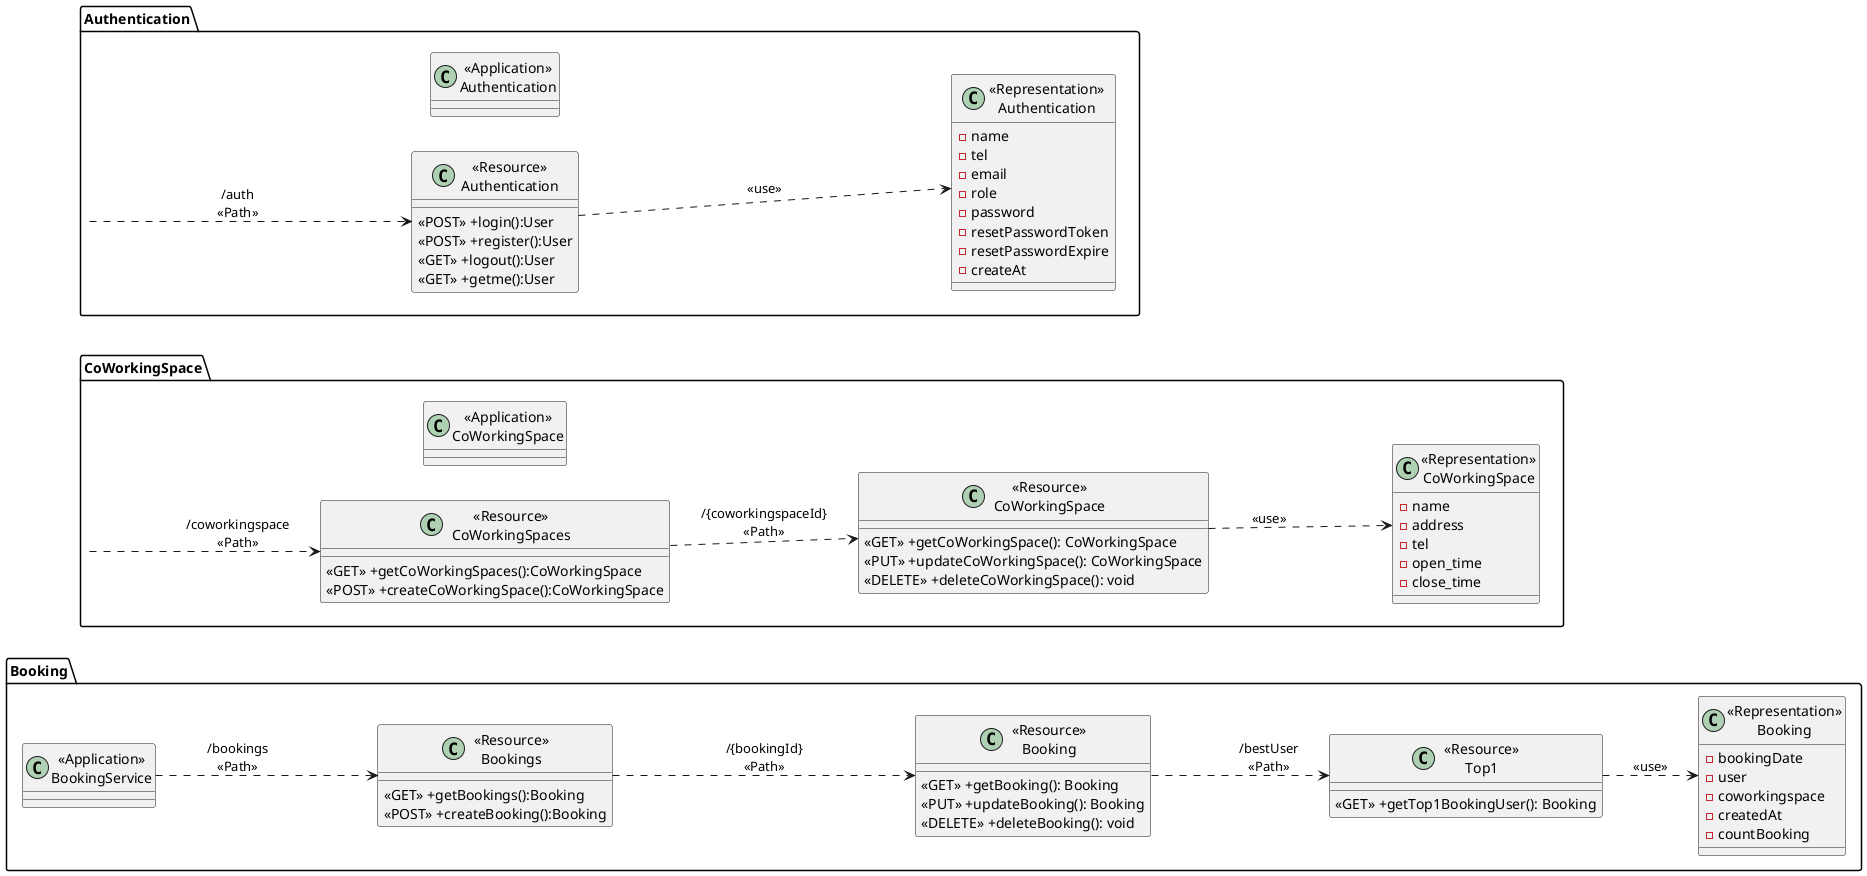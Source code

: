 ' @startuml

' class Booking {
'     - bookingDate: Date
'     - user: ObjectId
'     - coworkingspace: ObjectId
'     - createdAt: Date
'     - countBooking : Number
'     + getAppointments()
'     + getAppointment()
'     + addAppointment()
'     + updateAppointment()
'     + deleteAppointment()
' }

' class CoWorkingSpace {
'     - name: String
'     - address: String
'     - tel: String
'     - open_time: Date
'     - close_time: Date
'     + getCoWorkingSpaces()
'     + getCoWorkingSpace()
'     + createCoWorkingSpace()
'     + updateCoWorkingSpace()
'     + deleteCoWorkingSpace()
'     + getTop1BookingUser()
' }

' class User {
'     - name: String
'     - tel: String
'     - email: String
'     - role: String
'     - password: String
'     - resetPasswordToken: String
'     - resetPasswordExpire: Date
'     - createAt: Date
'     + register()
'     + login()
'     + getMe()
'     + logout()
' }

' Booking "1" *-- "1" CoWorkingSpace : belongs to
' Booking "1" *-- "1" User : belongs to

' @enduml

@startuml
left to right direction
package "Booking"{
    class "<<Application>>\nBookingService" as BookingService{}

    class "<<Resource>>\nBookings" as ResourceBookings{
        <<GET>> +getBookings():Booking
        <<POST>> +createBooking():Booking
    }

    class "<<Resource>>\nBooking" as ResourceBooking {
        <<GET>> +getBooking(): Booking
        <<PUT>> +updateBooking(): Booking
        <<DELETE>> +deleteBooking(): void
    }
    class "<<Resource>>\nTop1" as SearchTop1BookingUser {
        <<GET>> +getTop1BookingUser(): Booking
    }

    class "<<Representation>>\nBooking" as RepresentationBooking {
        - bookingDate
        - user
        - coworkingspace
        - createdAt
        - countBooking
    }

}

package "CoWorkingSpace"{
    class "<<Application>>\nCoWorkingSpace" as CoWorkingSpace{}

    class "<<Resource>>\nCoWorkingSpaces" as ResourceCoWorkingSpaces{
        <<GET>> +getCoWorkingSpaces():CoWorkingSpace
        <<POST>> +createCoWorkingSpace():CoWorkingSpace
    }

    class "<<Resource>>\nCoWorkingSpace" as ResourceCoWorkingSpace {
        <<GET>> +getCoWorkingSpace(): CoWorkingSpace
        <<PUT>> +updateCoWorkingSpace(): CoWorkingSpace
        <<DELETE>> +deleteCoWorkingSpace(): void
    }

    class "<<Representation>>\nCoWorkingSpace" as RepresentationCoWorkingSpace {
        - name
        - address
        - tel
        - open_time
        - close_time
    }

}

package "Authentication"{
    class "<<Application>>\nAuthentication" as Authentication{}

    class "<<Resource>>\nAuthentication" as ResourceAuthentication{
        <<POST>> +login():User
        <<POST>> +register():User
        <<GET>> +logout():User
        <<GET>> +getme():User
    }


    class "<<Representation>>\nAuthentication" as RepresentationAuthentication {
        - name
        - tel
        - email
        - role
        - password
        - resetPasswordToken
        - resetPasswordExpire
        - createAt
    }

}

BookingService ..> ResourceBookings:"/bookings\n<<Path>>"
ResourceBookings ..> ResourceBooking: "/{bookingId}\n<<Path>>"
ResourceBooking ..> SearchTop1BookingUser: "/bestUser\n<<Path>>"
SearchTop1BookingUser ..> RepresentationBooking: "<<use>>"

CoWorkingSpace ..> ResourceCoWorkingSpaces:"/coworkingspace\n<<Path>>"
ResourceCoWorkingSpaces ..> ResourceCoWorkingSpace: "/{coworkingspaceId}\n<<Path>>"
ResourceCoWorkingSpace ..> RepresentationCoWorkingSpace: "<<use>>"

Authentication ..> ResourceAuthentication:"/auth\n<<Path>>"
ResourceAuthentication ..> RepresentationAuthentication: "<<use>>"
@enduml